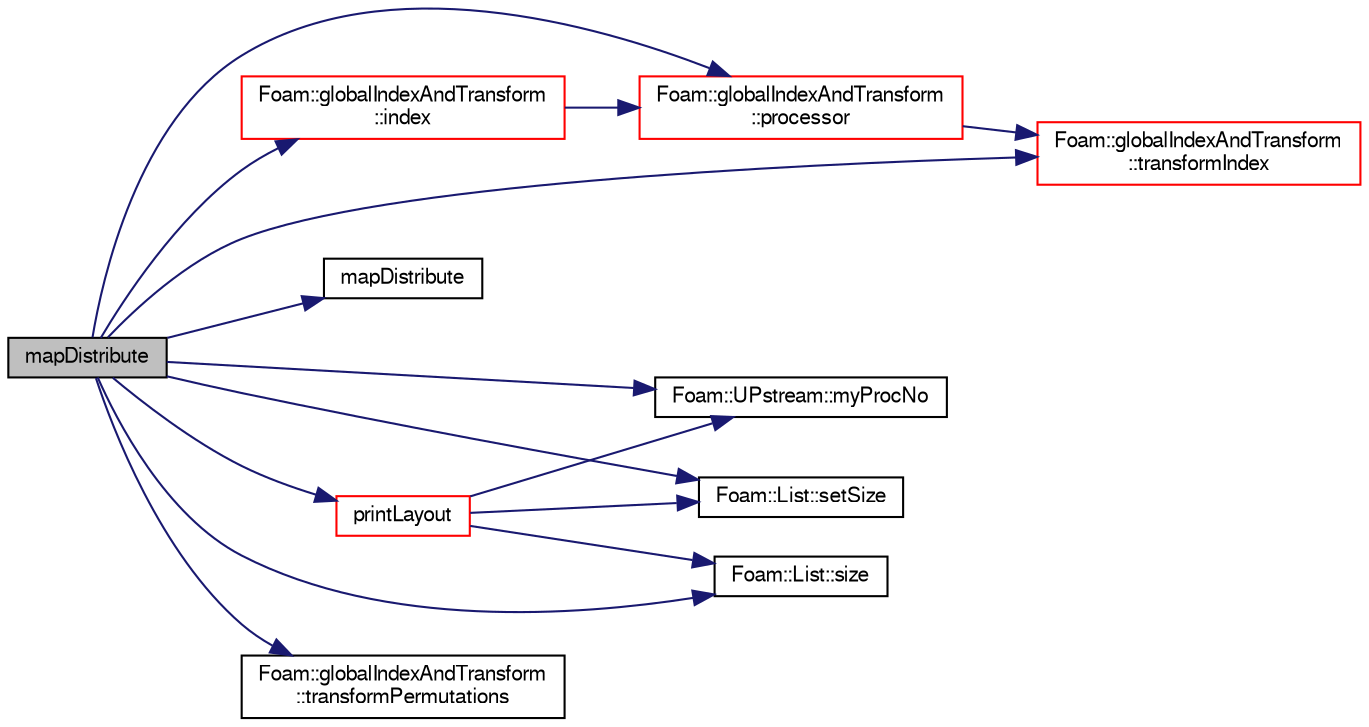 digraph "mapDistribute"
{
  bgcolor="transparent";
  edge [fontname="FreeSans",fontsize="10",labelfontname="FreeSans",labelfontsize="10"];
  node [fontname="FreeSans",fontsize="10",shape=record];
  rankdir="LR";
  Node198 [label="mapDistribute",height=0.2,width=0.4,color="black", fillcolor="grey75", style="filled", fontcolor="black"];
  Node198 -> Node199 [color="midnightblue",fontsize="10",style="solid",fontname="FreeSans"];
  Node199 [label="Foam::globalIndexAndTransform\l::index",height=0.2,width=0.4,color="red",URL="$a27690.html#abca5287da59367ed8b030adc0a99b820",tooltip="Index carried by the object. "];
  Node199 -> Node201 [color="midnightblue",fontsize="10",style="solid",fontname="FreeSans"];
  Node201 [label="Foam::globalIndexAndTransform\l::processor",height=0.2,width=0.4,color="red",URL="$a27690.html#a733cc3d1c9c5b5aa291c9deb2d695573",tooltip="Which processor does this come from? "];
  Node201 -> Node203 [color="midnightblue",fontsize="10",style="solid",fontname="FreeSans"];
  Node203 [label="Foam::globalIndexAndTransform\l::transformIndex",height=0.2,width=0.4,color="red",URL="$a27690.html#a045b8e246ccc41fb39e9918a1c9fb783",tooltip="Transform carried by the object. "];
  Node198 -> Node204 [color="midnightblue",fontsize="10",style="solid",fontname="FreeSans"];
  Node204 [label="mapDistribute",height=0.2,width=0.4,color="black",URL="$a27362.html#a45aad47b9bd940e96c5fb504c0901a7d",tooltip="Construct null. "];
  Node198 -> Node205 [color="midnightblue",fontsize="10",style="solid",fontname="FreeSans"];
  Node205 [label="Foam::UPstream::myProcNo",height=0.2,width=0.4,color="black",URL="$a26270.html#afc74d89573de32a3032c916f8cdd1733",tooltip="Number of this process (starting from masterNo() = 0) "];
  Node198 -> Node206 [color="midnightblue",fontsize="10",style="solid",fontname="FreeSans"];
  Node206 [label="printLayout",height=0.2,width=0.4,color="red",URL="$a27362.html#a354c270fcad8f00ba2bf069b0f68a729",tooltip="Debug: print layout. Can only be used on maps with sorted. "];
  Node206 -> Node205 [color="midnightblue",fontsize="10",style="solid",fontname="FreeSans"];
  Node206 -> Node261 [color="midnightblue",fontsize="10",style="solid",fontname="FreeSans"];
  Node261 [label="Foam::List::setSize",height=0.2,width=0.4,color="black",URL="$a25694.html#aedb985ffeaf1bdbfeccc2a8730405703",tooltip="Reset size of List. "];
  Node206 -> Node208 [color="midnightblue",fontsize="10",style="solid",fontname="FreeSans"];
  Node208 [label="Foam::List::size",height=0.2,width=0.4,color="black",URL="$a25694.html#a8a5f6fa29bd4b500caf186f60245b384",tooltip="Override size to be inconsistent with allocated storage. "];
  Node198 -> Node201 [color="midnightblue",fontsize="10",style="solid",fontname="FreeSans"];
  Node198 -> Node261 [color="midnightblue",fontsize="10",style="solid",fontname="FreeSans"];
  Node198 -> Node208 [color="midnightblue",fontsize="10",style="solid",fontname="FreeSans"];
  Node198 -> Node203 [color="midnightblue",fontsize="10",style="solid",fontname="FreeSans"];
  Node198 -> Node271 [color="midnightblue",fontsize="10",style="solid",fontname="FreeSans"];
  Node271 [label="Foam::globalIndexAndTransform\l::transformPermutations",height=0.2,width=0.4,color="black",URL="$a27690.html#aa3c488fb461eb31d5964943e91a21b1d",tooltip="Return access to the permuted transforms. "];
}
